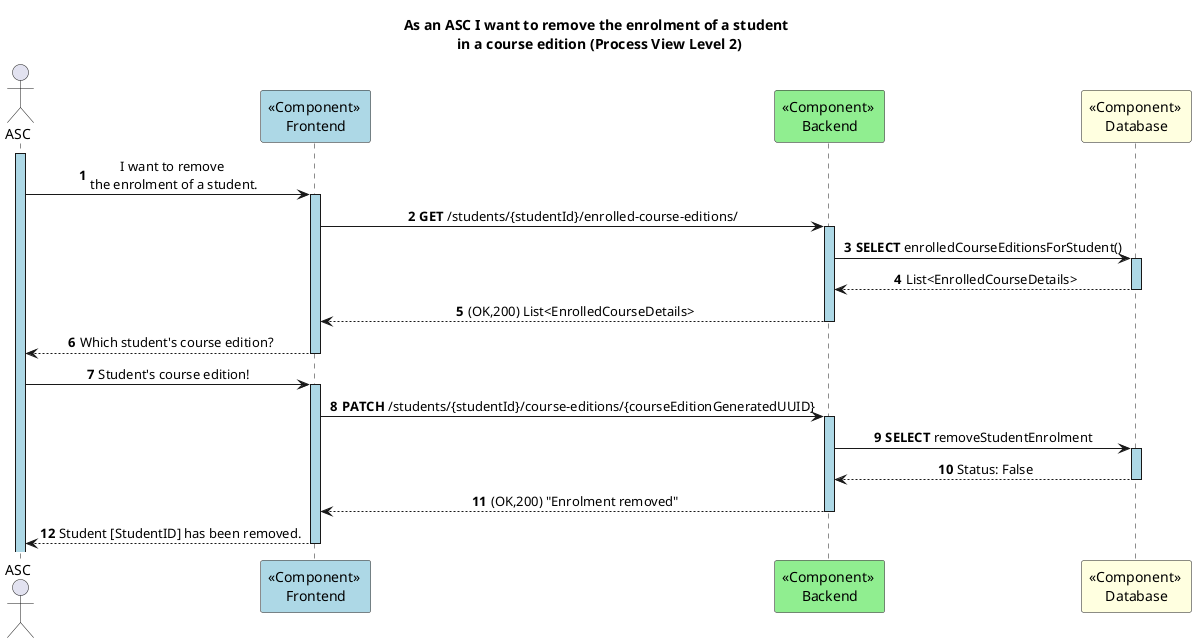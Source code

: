 @startuml
autonumber
title As an ASC I want to remove the enrolment of a student \n in a course edition (Process View Level 2)
skinparam sequenceLifeLineBackgroundColor lightblue
skinparam sequenceMessageAlign center

actor ASC
participant "<<Component>> \nFrontend" as FE #lightblue
participant "<<Component>> \nBackend" as BE #lightgreen
participant "<<Component>> \nDatabase" as DB #lightyellow

activate ASC
ASC -> FE : I want to remove \nthe enrolment of a student.
activate FE
FE -> BE : **GET** /students/{studentId}/enrolled-course-editions/
activate BE
BE -> DB : **SELECT** enrolledCourseEditionsForStudent()
activate DB
DB --> BE : List<EnrolledCourseDetails>
deactivate DB
BE --> FE : (OK,200) List<EnrolledCourseDetails>
deactivate BE
FE --> ASC : Which student's course edition?
deactivate FE

ASC -> FE : Student's course edition!
activate FE
FE -> BE : **PATCH** /students/{studentId}/course-editions/{courseEditionGeneratedUUID}
activate BE
BE -> DB : **SELECT** removeStudentEnrolment
activate DB
DB --> BE : Status: False
deactivate DB
BE --> FE : (OK,200) "Enrolment removed"
deactivate BE
FE --> ASC : Student [StudentID] has been removed.
deactivate FE

@enduml
